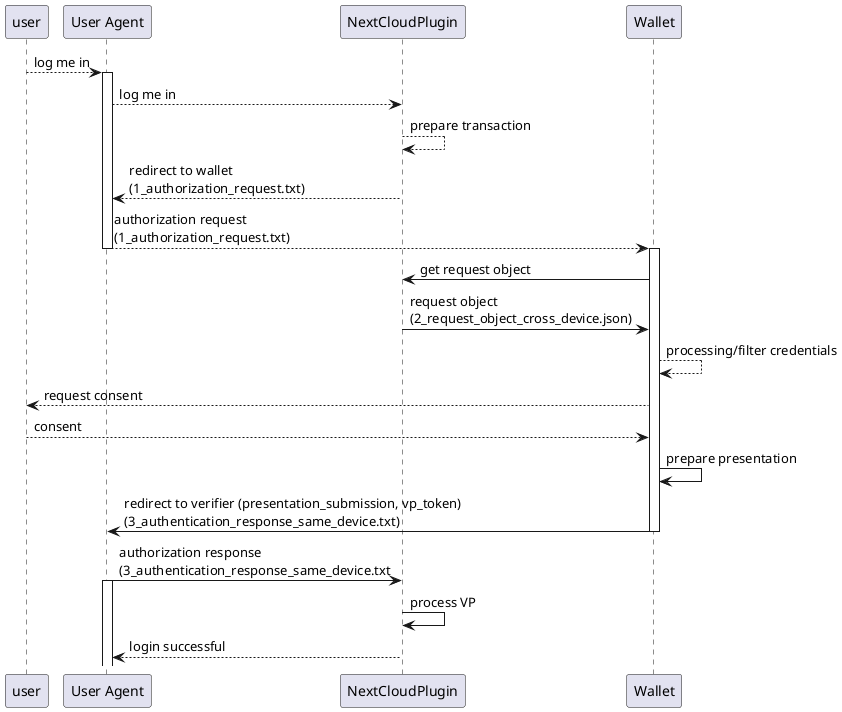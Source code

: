 @startuml

participant user as u

participant "User Agent" as ua

participant "NextCloudPlugin" as be

participant "Wallet" as w

u --> ua: log me in
activate ua
ua --> be: log me in
be --> be: prepare transaction
be --> ua: redirect to wallet \n(1_authorization_request.txt)
ua --> w: authorization request \n(1_authorization_request.txt)
deactivate ua
activate w
w -> be: get request object
be -> w: request object \n(2_request_object_cross_device.json)
w --> w: processing/filter credentials
w --> u: request consent
u --> w: consent
w -> w: prepare presentation
w -> ua: redirect to verifier (presentation_submission, vp_token) \n(3_authentication_response_same_device.txt)
deactivate w
ua -> be: authorization response \n(3_authentication_response_same_device.txt
activate ua
be -> be: process VP
be --> ua: login successful

@enduml